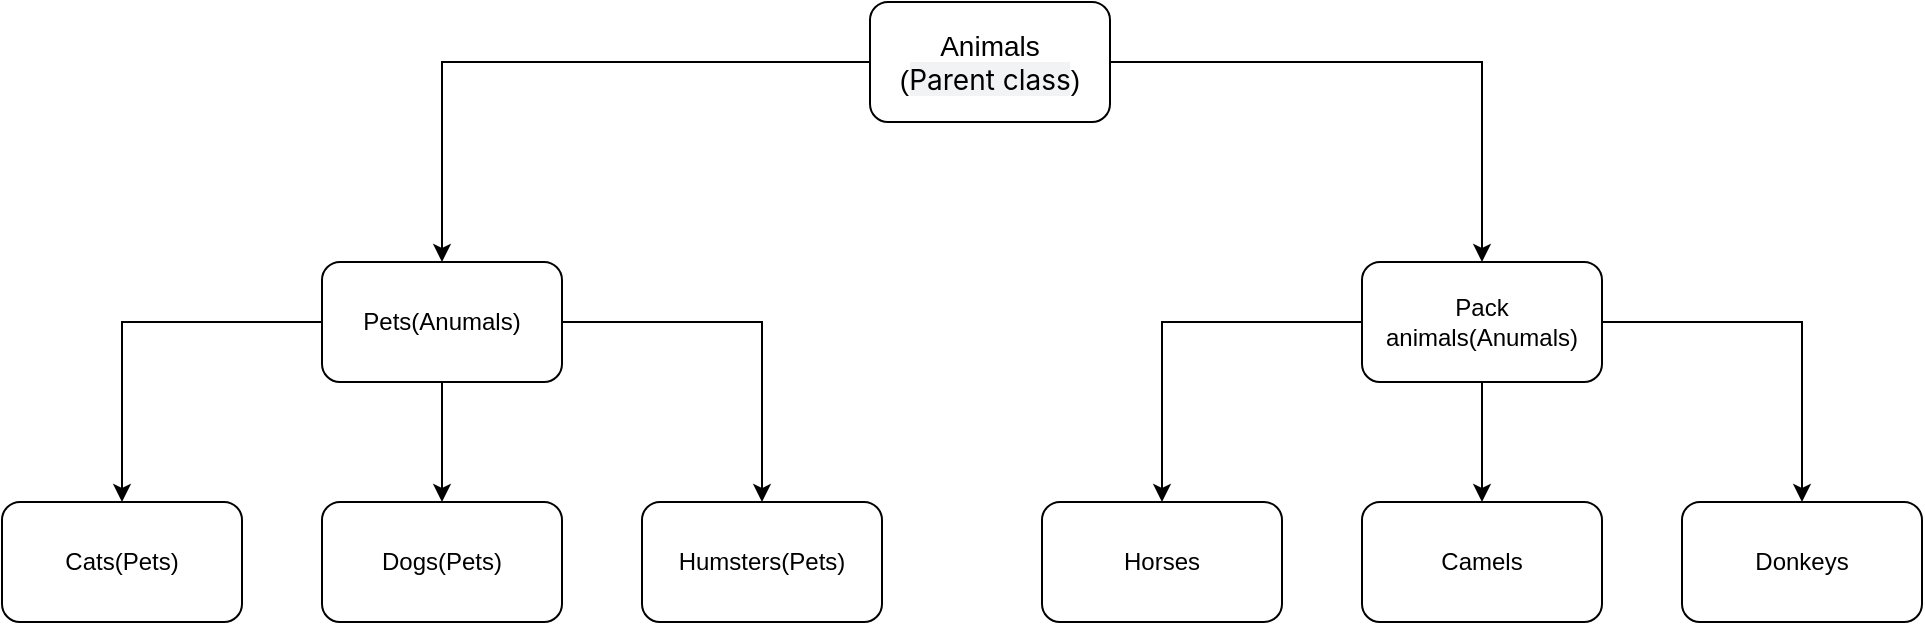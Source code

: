 <mxfile version="24.7.1" type="device">
  <diagram name="Страница — 1" id="i9B7A1DGF1JoSNtygBpi">
    <mxGraphModel dx="1869" dy="535" grid="1" gridSize="10" guides="1" tooltips="1" connect="1" arrows="1" fold="1" page="1" pageScale="1" pageWidth="827" pageHeight="1169" math="0" shadow="0">
      <root>
        <mxCell id="0" />
        <mxCell id="1" parent="0" />
        <mxCell id="I6iFiEyMUWEjWhQxhYSQ-5" style="edgeStyle=orthogonalEdgeStyle;rounded=0;orthogonalLoop=1;jettySize=auto;html=1;entryX=0.5;entryY=0;entryDx=0;entryDy=0;" edge="1" parent="1" source="I6iFiEyMUWEjWhQxhYSQ-1" target="I6iFiEyMUWEjWhQxhYSQ-4">
          <mxGeometry relative="1" as="geometry" />
        </mxCell>
        <mxCell id="I6iFiEyMUWEjWhQxhYSQ-6" style="edgeStyle=orthogonalEdgeStyle;rounded=0;orthogonalLoop=1;jettySize=auto;html=1;entryX=0.5;entryY=0;entryDx=0;entryDy=0;" edge="1" parent="1" source="I6iFiEyMUWEjWhQxhYSQ-1" target="I6iFiEyMUWEjWhQxhYSQ-3">
          <mxGeometry relative="1" as="geometry" />
        </mxCell>
        <mxCell id="I6iFiEyMUWEjWhQxhYSQ-1" value="&lt;font style=&quot;font-size: 14px;&quot;&gt;Animals&lt;/font&gt;&lt;div style=&quot;font-size: 14px;&quot;&gt;&lt;font style=&quot;font-size: 14px;&quot;&gt;(&lt;span style=&quot;background-color: rgba(7, 28, 71, 0.05); font-family: &amp;quot;YS Text&amp;quot;, -apple-system, BlinkMacSystemFont, Arial, Helvetica, sans-serif; text-align: start; white-space-collapse: preserve;&quot;&gt;Parent class&lt;/span&gt;&lt;span style=&quot;background-color: initial;&quot;&gt;)&lt;/span&gt;&lt;/font&gt;&lt;/div&gt;" style="rounded=1;whiteSpace=wrap;html=1;" vertex="1" parent="1">
          <mxGeometry x="354" y="20" width="120" height="60" as="geometry" />
        </mxCell>
        <mxCell id="I6iFiEyMUWEjWhQxhYSQ-13" style="edgeStyle=orthogonalEdgeStyle;rounded=0;orthogonalLoop=1;jettySize=auto;html=1;entryX=0.5;entryY=0;entryDx=0;entryDy=0;" edge="1" parent="1" source="I6iFiEyMUWEjWhQxhYSQ-3" target="I6iFiEyMUWEjWhQxhYSQ-8">
          <mxGeometry relative="1" as="geometry" />
        </mxCell>
        <mxCell id="I6iFiEyMUWEjWhQxhYSQ-14" style="edgeStyle=orthogonalEdgeStyle;rounded=0;orthogonalLoop=1;jettySize=auto;html=1;entryX=0.5;entryY=0;entryDx=0;entryDy=0;" edge="1" parent="1" source="I6iFiEyMUWEjWhQxhYSQ-3" target="I6iFiEyMUWEjWhQxhYSQ-9">
          <mxGeometry relative="1" as="geometry" />
        </mxCell>
        <mxCell id="I6iFiEyMUWEjWhQxhYSQ-15" style="edgeStyle=orthogonalEdgeStyle;rounded=0;orthogonalLoop=1;jettySize=auto;html=1;entryX=0.5;entryY=0;entryDx=0;entryDy=0;" edge="1" parent="1" source="I6iFiEyMUWEjWhQxhYSQ-3" target="I6iFiEyMUWEjWhQxhYSQ-7">
          <mxGeometry relative="1" as="geometry" />
        </mxCell>
        <mxCell id="I6iFiEyMUWEjWhQxhYSQ-3" value="Pets(Anumals)" style="rounded=1;whiteSpace=wrap;html=1;" vertex="1" parent="1">
          <mxGeometry x="80" y="150" width="120" height="60" as="geometry" />
        </mxCell>
        <mxCell id="I6iFiEyMUWEjWhQxhYSQ-16" style="edgeStyle=orthogonalEdgeStyle;rounded=0;orthogonalLoop=1;jettySize=auto;html=1;entryX=0.5;entryY=0;entryDx=0;entryDy=0;" edge="1" parent="1" source="I6iFiEyMUWEjWhQxhYSQ-4" target="I6iFiEyMUWEjWhQxhYSQ-10">
          <mxGeometry relative="1" as="geometry" />
        </mxCell>
        <mxCell id="I6iFiEyMUWEjWhQxhYSQ-17" style="edgeStyle=orthogonalEdgeStyle;rounded=0;orthogonalLoop=1;jettySize=auto;html=1;entryX=0.5;entryY=0;entryDx=0;entryDy=0;" edge="1" parent="1" source="I6iFiEyMUWEjWhQxhYSQ-4" target="I6iFiEyMUWEjWhQxhYSQ-11">
          <mxGeometry relative="1" as="geometry" />
        </mxCell>
        <mxCell id="I6iFiEyMUWEjWhQxhYSQ-18" style="edgeStyle=orthogonalEdgeStyle;rounded=0;orthogonalLoop=1;jettySize=auto;html=1;entryX=0.5;entryY=0;entryDx=0;entryDy=0;" edge="1" parent="1" source="I6iFiEyMUWEjWhQxhYSQ-4" target="I6iFiEyMUWEjWhQxhYSQ-12">
          <mxGeometry relative="1" as="geometry" />
        </mxCell>
        <mxCell id="I6iFiEyMUWEjWhQxhYSQ-4" value="Pack animals(Anumals)" style="rounded=1;whiteSpace=wrap;html=1;" vertex="1" parent="1">
          <mxGeometry x="600" y="150" width="120" height="60" as="geometry" />
        </mxCell>
        <mxCell id="I6iFiEyMUWEjWhQxhYSQ-7" value="Dogs(Pets)" style="rounded=1;whiteSpace=wrap;html=1;" vertex="1" parent="1">
          <mxGeometry x="80" y="270" width="120" height="60" as="geometry" />
        </mxCell>
        <mxCell id="I6iFiEyMUWEjWhQxhYSQ-8" value="Cats(Pets)" style="rounded=1;whiteSpace=wrap;html=1;" vertex="1" parent="1">
          <mxGeometry x="-80" y="270" width="120" height="60" as="geometry" />
        </mxCell>
        <mxCell id="I6iFiEyMUWEjWhQxhYSQ-9" value="Humsters(Pets)" style="rounded=1;whiteSpace=wrap;html=1;" vertex="1" parent="1">
          <mxGeometry x="240" y="270" width="120" height="60" as="geometry" />
        </mxCell>
        <mxCell id="I6iFiEyMUWEjWhQxhYSQ-10" value="Horses" style="rounded=1;whiteSpace=wrap;html=1;" vertex="1" parent="1">
          <mxGeometry x="440" y="270" width="120" height="60" as="geometry" />
        </mxCell>
        <mxCell id="I6iFiEyMUWEjWhQxhYSQ-11" value="Camels" style="rounded=1;whiteSpace=wrap;html=1;" vertex="1" parent="1">
          <mxGeometry x="600" y="270" width="120" height="60" as="geometry" />
        </mxCell>
        <mxCell id="I6iFiEyMUWEjWhQxhYSQ-12" value="Donkeys" style="rounded=1;whiteSpace=wrap;html=1;" vertex="1" parent="1">
          <mxGeometry x="760" y="270" width="120" height="60" as="geometry" />
        </mxCell>
      </root>
    </mxGraphModel>
  </diagram>
</mxfile>
